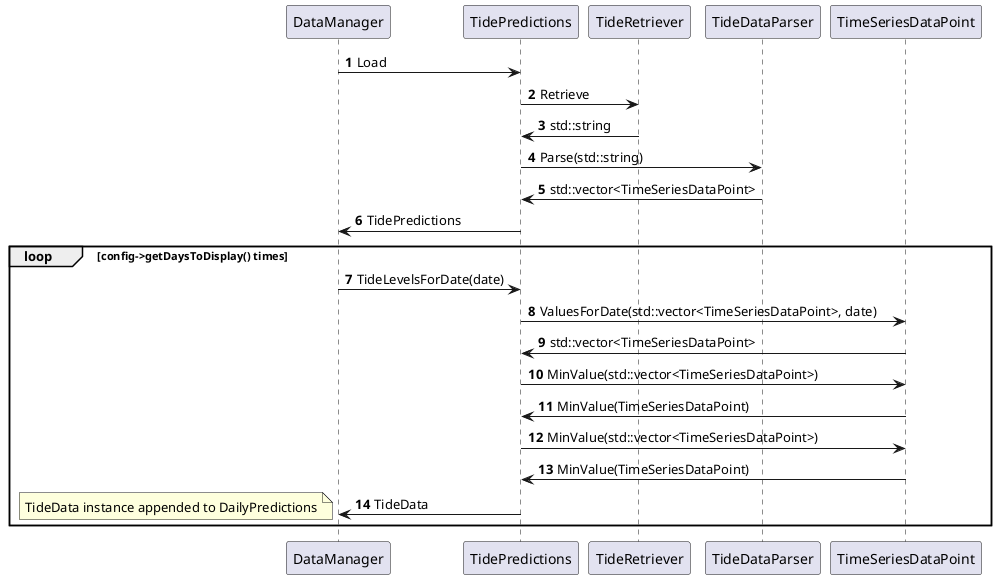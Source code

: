 @startuml
'https://plantuml.com/sequence-diagram

autonumber

DataManager -> TidePredictions : Load
TidePredictions -> TideRetriever : Retrieve
TidePredictions <- TideRetriever : std::string
TidePredictions -> TideDataParser : Parse(std::string)
TidePredictions <- TideDataParser : std::vector<TimeSeriesDataPoint>
DataManager <- TidePredictions : TidePredictions

loop config->getDaysToDisplay() times
    DataManager -> TidePredictions : TideLevelsForDate(date)

    TidePredictions -> TimeSeriesDataPoint : ValuesForDate(std::vector<TimeSeriesDataPoint>, date)
    TidePredictions <- TimeSeriesDataPoint : std::vector<TimeSeriesDataPoint>

    TidePredictions -> TimeSeriesDataPoint : MinValue(std::vector<TimeSeriesDataPoint>)
    TidePredictions <- TimeSeriesDataPoint : MinValue(TimeSeriesDataPoint)

    TidePredictions -> TimeSeriesDataPoint : MinValue(std::vector<TimeSeriesDataPoint>)
    TidePredictions <- TimeSeriesDataPoint : MinValue(TimeSeriesDataPoint)

    DataManager <- TidePredictions : TideData

    note left : TideData instance appended to DailyPredictions
end

@enduml

